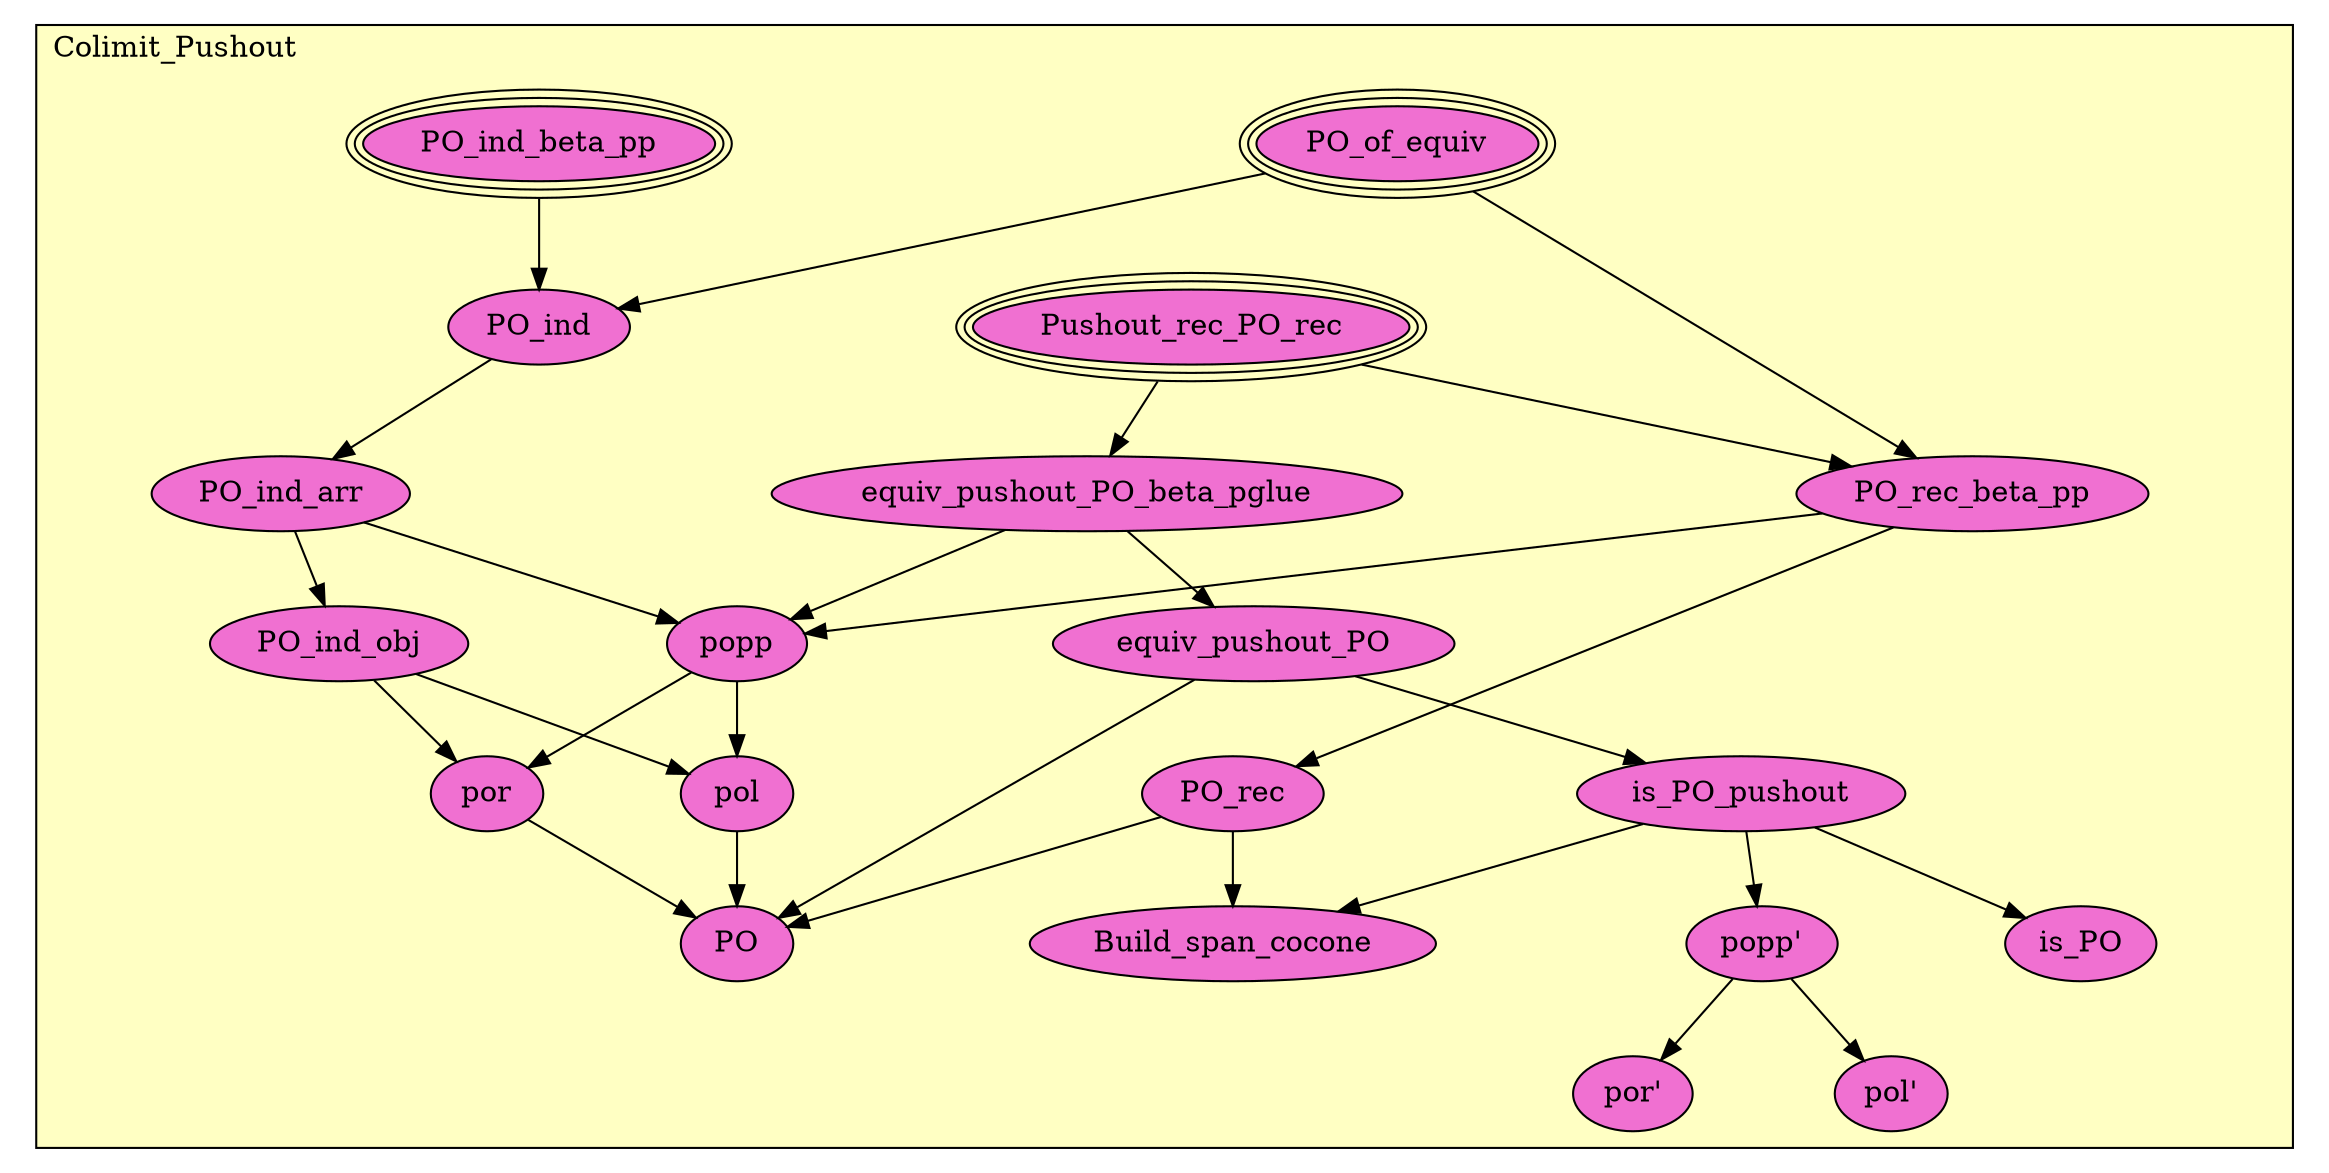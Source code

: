 digraph HoTT_Colimits_Colimit_Pushout {
  graph [ratio=0.5]
  node [style=filled]
Colimit_Pushout_Pushout_rec_PO_rec [label="Pushout_rec_PO_rec", URL=<Colimit_Pushout.html#Pushout_rec_PO_rec>, peripheries=3, fillcolor="#F070D1"] ;
Colimit_Pushout_equiv_pushout_PO_beta_pglue [label="equiv_pushout_PO_beta_pglue", URL=<Colimit_Pushout.html#equiv_pushout_PO_beta_pglue>, fillcolor="#F070D1"] ;
Colimit_Pushout_equiv_pushout_PO [label="equiv_pushout_PO", URL=<Colimit_Pushout.html#equiv_pushout_PO>, fillcolor="#F070D1"] ;
Colimit_Pushout_is_PO_pushout [label="is_PO_pushout", URL=<Colimit_Pushout.html#is_PO_pushout>, fillcolor="#F070D1"] ;
Colimit_Pushout_PO_of_equiv [label="PO_of_equiv", URL=<Colimit_Pushout.html#PO_of_equiv>, peripheries=3, fillcolor="#F070D1"] ;
Colimit_Pushout_PO_rec_beta_pp [label="PO_rec_beta_pp", URL=<Colimit_Pushout.html#PO_rec_beta_pp>, fillcolor="#F070D1"] ;
Colimit_Pushout_PO_rec [label="PO_rec", URL=<Colimit_Pushout.html#PO_rec>, fillcolor="#F070D1"] ;
Colimit_Pushout_PO_ind_beta_pp [label="PO_ind_beta_pp", URL=<Colimit_Pushout.html#PO_ind_beta_pp>, peripheries=3, fillcolor="#F070D1"] ;
Colimit_Pushout_PO_ind [label="PO_ind", URL=<Colimit_Pushout.html#PO_ind>, fillcolor="#F070D1"] ;
Colimit_Pushout_PO_ind_arr [label="PO_ind_arr", URL=<Colimit_Pushout.html#PO_ind_arr>, fillcolor="#F070D1"] ;
Colimit_Pushout_PO_ind_obj [label="PO_ind_obj", URL=<Colimit_Pushout.html#PO_ind_obj>, fillcolor="#F070D1"] ;
Colimit_Pushout_popp [label="popp", URL=<Colimit_Pushout.html#popp>, fillcolor="#F070D1"] ;
Colimit_Pushout_por [label="por", URL=<Colimit_Pushout.html#por>, fillcolor="#F070D1"] ;
Colimit_Pushout_pol [label="pol", URL=<Colimit_Pushout.html#pol>, fillcolor="#F070D1"] ;
Colimit_Pushout_PO [label="PO", URL=<Colimit_Pushout.html#PO>, fillcolor="#F070D1"] ;
Colimit_Pushout_is_PO [label="is_PO", URL=<Colimit_Pushout.html#is_PO>, fillcolor="#F070D1"] ;
Colimit_Pushout_popp_ [label="popp'", URL=<Colimit_Pushout.html#popp'>, fillcolor="#F070D1"] ;
Colimit_Pushout_por_ [label="por'", URL=<Colimit_Pushout.html#por'>, fillcolor="#F070D1"] ;
Colimit_Pushout_pol_ [label="pol'", URL=<Colimit_Pushout.html#pol'>, fillcolor="#F070D1"] ;
Colimit_Pushout_Build_span_cocone [label="Build_span_cocone", URL=<Colimit_Pushout.html#Build_span_cocone>, fillcolor="#F070D1"] ;
  Colimit_Pushout_Pushout_rec_PO_rec -> Colimit_Pushout_equiv_pushout_PO_beta_pglue [] ;
  Colimit_Pushout_Pushout_rec_PO_rec -> Colimit_Pushout_PO_rec_beta_pp [] ;
  Colimit_Pushout_equiv_pushout_PO_beta_pglue -> Colimit_Pushout_equiv_pushout_PO [] ;
  Colimit_Pushout_equiv_pushout_PO_beta_pglue -> Colimit_Pushout_popp [] ;
  Colimit_Pushout_equiv_pushout_PO -> Colimit_Pushout_is_PO_pushout [] ;
  Colimit_Pushout_equiv_pushout_PO -> Colimit_Pushout_PO [] ;
  Colimit_Pushout_is_PO_pushout -> Colimit_Pushout_is_PO [] ;
  Colimit_Pushout_is_PO_pushout -> Colimit_Pushout_popp_ [] ;
  Colimit_Pushout_is_PO_pushout -> Colimit_Pushout_Build_span_cocone [] ;
  Colimit_Pushout_PO_of_equiv -> Colimit_Pushout_PO_rec_beta_pp [] ;
  Colimit_Pushout_PO_of_equiv -> Colimit_Pushout_PO_ind [] ;
  Colimit_Pushout_PO_rec_beta_pp -> Colimit_Pushout_PO_rec [] ;
  Colimit_Pushout_PO_rec_beta_pp -> Colimit_Pushout_popp [] ;
  Colimit_Pushout_PO_rec -> Colimit_Pushout_PO [] ;
  Colimit_Pushout_PO_rec -> Colimit_Pushout_Build_span_cocone [] ;
  Colimit_Pushout_PO_ind_beta_pp -> Colimit_Pushout_PO_ind [] ;
  Colimit_Pushout_PO_ind -> Colimit_Pushout_PO_ind_arr [] ;
  Colimit_Pushout_PO_ind_arr -> Colimit_Pushout_PO_ind_obj [] ;
  Colimit_Pushout_PO_ind_arr -> Colimit_Pushout_popp [] ;
  Colimit_Pushout_PO_ind_obj -> Colimit_Pushout_por [] ;
  Colimit_Pushout_PO_ind_obj -> Colimit_Pushout_pol [] ;
  Colimit_Pushout_popp -> Colimit_Pushout_por [] ;
  Colimit_Pushout_popp -> Colimit_Pushout_pol [] ;
  Colimit_Pushout_por -> Colimit_Pushout_PO [] ;
  Colimit_Pushout_pol -> Colimit_Pushout_PO [] ;
  Colimit_Pushout_popp_ -> Colimit_Pushout_por_ [] ;
  Colimit_Pushout_popp_ -> Colimit_Pushout_pol_ [] ;
subgraph cluster_Colimit_Pushout { label="Colimit_Pushout"; fillcolor="#FFFFC3"; labeljust=l; style=filled 
Colimit_Pushout_Build_span_cocone; Colimit_Pushout_pol_; Colimit_Pushout_por_; Colimit_Pushout_popp_; Colimit_Pushout_is_PO; Colimit_Pushout_PO; Colimit_Pushout_pol; Colimit_Pushout_por; Colimit_Pushout_popp; Colimit_Pushout_PO_ind_obj; Colimit_Pushout_PO_ind_arr; Colimit_Pushout_PO_ind; Colimit_Pushout_PO_ind_beta_pp; Colimit_Pushout_PO_rec; Colimit_Pushout_PO_rec_beta_pp; Colimit_Pushout_PO_of_equiv; Colimit_Pushout_is_PO_pushout; Colimit_Pushout_equiv_pushout_PO; Colimit_Pushout_equiv_pushout_PO_beta_pglue; Colimit_Pushout_Pushout_rec_PO_rec; };
} /* END */
